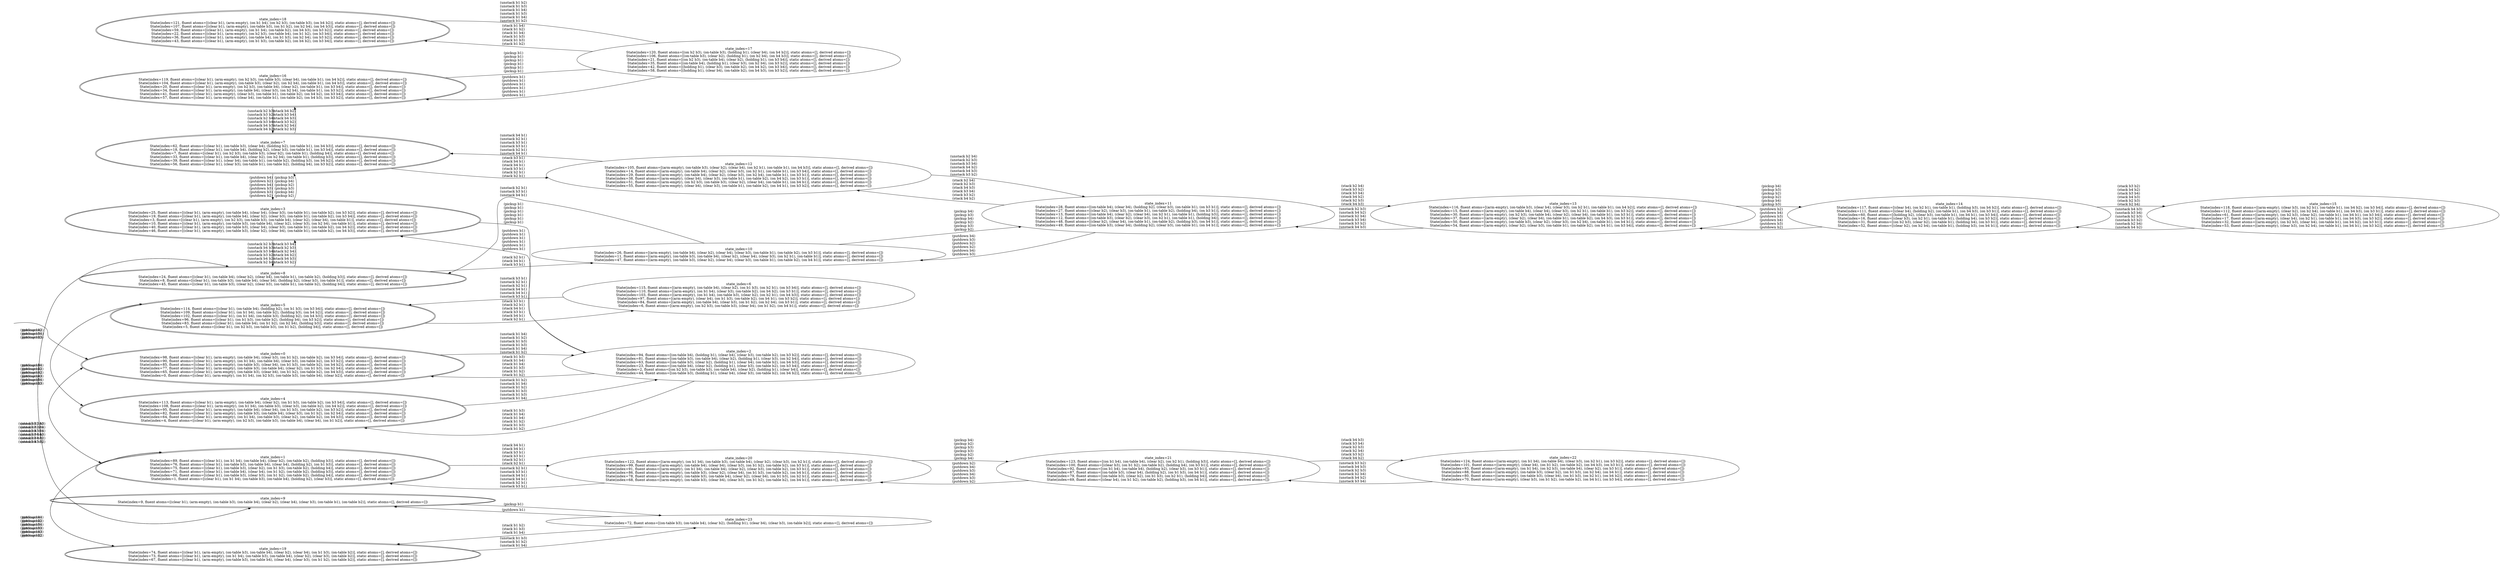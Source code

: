 digraph {
rankdir="LR"
s0[peripheries=2,label="state_index=0
State(index=98, fluent atoms=[(clear b1), (arm-empty), (on-table b4), (clear b3), (on b1 b2), (on-table b2), (on b3 b4)], static atoms=[], derived atoms=[])
State(index=90, fluent atoms=[(clear b1), (arm-empty), (on b1 b4), (on-table b4), (clear b3), (on-table b2), (on b3 b2)], static atoms=[], derived atoms=[])
State(index=85, fluent atoms=[(clear b1), (arm-empty), (on-table b3), (clear b4), (on b1 b3), (on-table b2), (on b4 b2)], static atoms=[], derived atoms=[])
State(index=77, fluent atoms=[(clear b1), (arm-empty), (on-table b3), (on-table b4), (clear b2), (on b1 b3), (on b2 b4)], static atoms=[], derived atoms=[])
State(index=65, fluent atoms=[(clear b1), (arm-empty), (on-table b3), (clear b4), (on b1 b2), (on-table b2), (on b4 b3)], static atoms=[], derived atoms=[])
State(index=0, fluent atoms=[(clear b1), (arm-empty), (on b1 b4), (on b2 b3), (on-table b3), (on-table b4), (clear b2)], static atoms=[], derived atoms=[])
"]
s1[peripheries=2,label="state_index=1
State(index=89, fluent atoms=[(clear b1), (on b1 b4), (on-table b4), (clear b2), (on-table b2), (holding b3)], static atoms=[], derived atoms=[])
State(index=76, fluent atoms=[(clear b1), (on-table b3), (on-table b4), (clear b4), (holding b2), (on b1 b3)], static atoms=[], derived atoms=[])
State(index=75, fluent atoms=[(clear b1), (on-table b3), (clear b2), (on b1 b3), (on-table b2), (holding b4)], static atoms=[], derived atoms=[])
State(index=71, fluent atoms=[(clear b1), (on-table b4), (clear b4), (on b1 b2), (on-table b2), (holding b3)], static atoms=[], derived atoms=[])
State(index=66, fluent atoms=[(clear b1), (on-table b3), (clear b3), (on b1 b2), (on-table b2), (holding b4)], static atoms=[], derived atoms=[])
State(index=1, fluent atoms=[(clear b1), (on b1 b4), (on-table b3), (on-table b4), (holding b2), (clear b3)], static atoms=[], derived atoms=[])
"]
s2[label="state_index=2
State(index=94, fluent atoms=[(on-table b4), (holding b1), (clear b4), (clear b3), (on-table b2), (on b3 b2)], static atoms=[], derived atoms=[])
State(index=81, fluent atoms=[(on-table b3), (on-table b4), (clear b2), (holding b1), (clear b3), (on b2 b4)], static atoms=[], derived atoms=[])
State(index=63, fluent atoms=[(on-table b3), (clear b2), (holding b1), (clear b4), (on-table b2), (on b4 b3)], static atoms=[], derived atoms=[])
State(index=23, fluent atoms=[(on-table b4), (clear b2), (holding b1), (clear b3), (on-table b2), (on b3 b4)], static atoms=[], derived atoms=[])
State(index=2, fluent atoms=[(on b2 b3), (on-table b3), (on-table b4), (clear b2), (holding b1), (clear b4)], static atoms=[], derived atoms=[])
State(index=44, fluent atoms=[(on-table b3), (holding b1), (clear b4), (clear b3), (on-table b2), (on b4 b2)], static atoms=[], derived atoms=[])
"]
s3[peripheries=2,label="state_index=3
State(index=25, fluent atoms=[(clear b1), (arm-empty), (on-table b4), (clear b4), (clear b3), (on-table b1), (on-table b2), (on b3 b2)], static atoms=[], derived atoms=[])
State(index=19, fluent atoms=[(clear b1), (arm-empty), (on-table b4), (clear b2), (clear b3), (on-table b1), (on-table b2), (on b3 b4)], static atoms=[], derived atoms=[])
State(index=3, fluent atoms=[(clear b1), (arm-empty), (on b2 b3), (on-table b3), (on-table b4), (clear b2), (clear b4), (on-table b1)], static atoms=[], derived atoms=[])
State(index=10, fluent atoms=[(clear b1), (arm-empty), (on-table b3), (on-table b4), (clear b2), (clear b3), (on b2 b4), (on-table b1)], static atoms=[], derived atoms=[])
State(index=40, fluent atoms=[(clear b1), (arm-empty), (on-table b3), (clear b4), (clear b3), (on-table b1), (on-table b2), (on b4 b2)], static atoms=[], derived atoms=[])
State(index=46, fluent atoms=[(clear b1), (arm-empty), (on-table b3), (clear b2), (clear b4), (on-table b1), (on-table b2), (on b4 b3)], static atoms=[], derived atoms=[])
"]
s4[peripheries=2,label="state_index=4
State(index=113, fluent atoms=[(clear b1), (arm-empty), (on-table b4), (clear b2), (on b1 b3), (on-table b2), (on b3 b4)], static atoms=[], derived atoms=[])
State(index=108, fluent atoms=[(clear b1), (arm-empty), (on b1 b4), (on-table b3), (clear b3), (on-table b2), (on b4 b2)], static atoms=[], derived atoms=[])
State(index=95, fluent atoms=[(clear b1), (arm-empty), (on-table b4), (clear b4), (on b1 b3), (on-table b2), (on b3 b2)], static atoms=[], derived atoms=[])
State(index=82, fluent atoms=[(clear b1), (arm-empty), (on-table b3), (on-table b4), (clear b3), (on b1 b2), (on b2 b4)], static atoms=[], derived atoms=[])
State(index=64, fluent atoms=[(clear b1), (arm-empty), (on b1 b4), (on-table b3), (clear b2), (on-table b2), (on b4 b3)], static atoms=[], derived atoms=[])
State(index=4, fluent atoms=[(clear b1), (arm-empty), (on b2 b3), (on-table b3), (on-table b4), (clear b4), (on b1 b2)], static atoms=[], derived atoms=[])
"]
s5[peripheries=2,label="state_index=5
State(index=114, fluent atoms=[(clear b1), (on-table b4), (holding b2), (on b1 b3), (on b3 b4)], static atoms=[], derived atoms=[])
State(index=109, fluent atoms=[(clear b1), (on b1 b4), (on-table b2), (holding b3), (on b4 b2)], static atoms=[], derived atoms=[])
State(index=102, fluent atoms=[(clear b1), (on b1 b4), (on-table b3), (holding b2), (on b4 b3)], static atoms=[], derived atoms=[])
State(index=96, fluent atoms=[(clear b1), (on b1 b3), (on-table b2), (holding b4), (on b3 b2)], static atoms=[], derived atoms=[])
State(index=83, fluent atoms=[(clear b1), (on-table b4), (on b1 b2), (on b2 b4), (holding b3)], static atoms=[], derived atoms=[])
State(index=5, fluent atoms=[(clear b1), (on b2 b3), (on-table b3), (on b1 b2), (holding b4)], static atoms=[], derived atoms=[])
"]
s6[label="state_index=6
State(index=115, fluent atoms=[(arm-empty), (on-table b4), (clear b2), (on b1 b3), (on b2 b1), (on b3 b4)], static atoms=[], derived atoms=[])
State(index=110, fluent atoms=[(arm-empty), (on b1 b4), (clear b3), (on-table b2), (on b4 b2), (on b3 b1)], static atoms=[], derived atoms=[])
State(index=103, fluent atoms=[(arm-empty), (on b1 b4), (on-table b3), (clear b2), (on b2 b1), (on b4 b3)], static atoms=[], derived atoms=[])
State(index=97, fluent atoms=[(arm-empty), (clear b4), (on b1 b3), (on-table b2), (on b4 b1), (on b3 b2)], static atoms=[], derived atoms=[])
State(index=84, fluent atoms=[(arm-empty), (on-table b4), (clear b3), (on b1 b2), (on b2 b4), (on b3 b1)], static atoms=[], derived atoms=[])
State(index=6, fluent atoms=[(arm-empty), (on b2 b3), (on-table b3), (clear b4), (on b1 b2), (on b4 b1)], static atoms=[], derived atoms=[])
"]
s7[peripheries=2,label="state_index=7
State(index=62, fluent atoms=[(clear b1), (on-table b3), (clear b4), (holding b2), (on-table b1), (on b4 b3)], static atoms=[], derived atoms=[])
State(index=18, fluent atoms=[(clear b1), (on-table b4), (holding b2), (clear b3), (on-table b1), (on b3 b4)], static atoms=[], derived atoms=[])
State(index=7, fluent atoms=[(clear b1), (on b2 b3), (on-table b3), (clear b2), (on-table b1), (holding b4)], static atoms=[], derived atoms=[])
State(index=33, fluent atoms=[(clear b1), (on-table b4), (clear b2), (on b2 b4), (on-table b1), (holding b3)], static atoms=[], derived atoms=[])
State(index=39, fluent atoms=[(clear b1), (clear b4), (on-table b1), (on-table b2), (holding b3), (on b4 b2)], static atoms=[], derived atoms=[])
State(index=56, fluent atoms=[(clear b1), (clear b3), (on-table b1), (on-table b2), (holding b4), (on b3 b2)], static atoms=[], derived atoms=[])
"]
s8[peripheries=2,label="state_index=8
State(index=24, fluent atoms=[(clear b1), (on-table b4), (clear b2), (clear b4), (on-table b1), (on-table b2), (holding b3)], static atoms=[], derived atoms=[])
State(index=8, fluent atoms=[(clear b1), (on-table b3), (on-table b4), (clear b4), (holding b2), (clear b3), (on-table b1)], static atoms=[], derived atoms=[])
State(index=45, fluent atoms=[(clear b1), (on-table b3), (clear b2), (clear b3), (on-table b1), (on-table b2), (holding b4)], static atoms=[], derived atoms=[])
"]
s9[peripheries=2,label="state_index=9
State(index=9, fluent atoms=[(clear b1), (arm-empty), (on-table b3), (on-table b4), (clear b2), (clear b4), (clear b3), (on-table b1), (on-table b2)], static atoms=[], derived atoms=[])
"]
s10[label="state_index=10
State(index=26, fluent atoms=[(arm-empty), (on-table b4), (clear b2), (clear b4), (clear b3), (on-table b1), (on-table b2), (on b3 b1)], static atoms=[], derived atoms=[])
State(index=11, fluent atoms=[(arm-empty), (on-table b3), (on-table b4), (clear b2), (clear b4), (clear b3), (on b2 b1), (on-table b1)], static atoms=[], derived atoms=[])
State(index=47, fluent atoms=[(arm-empty), (on-table b3), (clear b2), (clear b4), (clear b3), (on-table b1), (on-table b2), (on b4 b1)], static atoms=[], derived atoms=[])
"]
s11[label="state_index=11
State(index=28, fluent atoms=[(on-table b4), (clear b4), (holding b2), (clear b3), (on-table b1), (on b3 b1)], static atoms=[], derived atoms=[])
State(index=27, fluent atoms=[(clear b2), (clear b3), (on-table b1), (on-table b2), (holding b4), (on b3 b1)], static atoms=[], derived atoms=[])
State(index=13, fluent atoms=[(on-table b4), (clear b2), (clear b4), (on b2 b1), (on-table b1), (holding b3)], static atoms=[], derived atoms=[])
State(index=12, fluent atoms=[(on-table b3), (clear b2), (clear b3), (on b2 b1), (on-table b1), (holding b4)], static atoms=[], derived atoms=[])
State(index=48, fluent atoms=[(clear b2), (clear b4), (on-table b1), (on-table b2), (holding b3), (on b4 b1)], static atoms=[], derived atoms=[])
State(index=49, fluent atoms=[(on-table b3), (clear b4), (holding b2), (clear b3), (on-table b1), (on b4 b1)], static atoms=[], derived atoms=[])
"]
s12[label="state_index=12
State(index=105, fluent atoms=[(arm-empty), (on-table b3), (clear b2), (clear b4), (on b2 b1), (on-table b1), (on b4 b3)], static atoms=[], derived atoms=[])
State(index=14, fluent atoms=[(arm-empty), (on-table b4), (clear b2), (clear b3), (on b2 b1), (on-table b1), (on b3 b4)], static atoms=[], derived atoms=[])
State(index=29, fluent atoms=[(arm-empty), (on-table b4), (clear b2), (clear b3), (on b2 b4), (on-table b1), (on b3 b1)], static atoms=[], derived atoms=[])
State(index=38, fluent atoms=[(arm-empty), (clear b4), (clear b3), (on-table b1), (on-table b2), (on b4 b2), (on b3 b1)], static atoms=[], derived atoms=[])
State(index=51, fluent atoms=[(arm-empty), (on b2 b3), (on-table b3), (clear b2), (clear b4), (on-table b1), (on b4 b1)], static atoms=[], derived atoms=[])
State(index=55, fluent atoms=[(arm-empty), (clear b4), (clear b3), (on-table b1), (on-table b2), (on b4 b1), (on b3 b2)], static atoms=[], derived atoms=[])
"]
s13[label="state_index=13
State(index=116, fluent atoms=[(arm-empty), (on-table b3), (clear b4), (clear b3), (on b2 b1), (on-table b1), (on b4 b2)], static atoms=[], derived atoms=[])
State(index=15, fluent atoms=[(arm-empty), (on-table b4), (clear b4), (clear b3), (on b2 b1), (on-table b1), (on b3 b2)], static atoms=[], derived atoms=[])
State(index=30, fluent atoms=[(arm-empty), (on b2 b3), (on-table b4), (clear b2), (clear b4), (on-table b1), (on b3 b1)], static atoms=[], derived atoms=[])
State(index=37, fluent atoms=[(arm-empty), (clear b2), (clear b4), (on-table b1), (on-table b2), (on b4 b3), (on b3 b1)], static atoms=[], derived atoms=[])
State(index=50, fluent atoms=[(arm-empty), (on-table b3), (clear b2), (clear b3), (on b2 b4), (on-table b1), (on b4 b1)], static atoms=[], derived atoms=[])
State(index=54, fluent atoms=[(arm-empty), (clear b2), (clear b3), (on-table b1), (on-table b2), (on b4 b1), (on b3 b4)], static atoms=[], derived atoms=[])
"]
s14[label="state_index=14
State(index=117, fluent atoms=[(clear b4), (on b2 b1), (on-table b1), (holding b3), (on b4 b2)], static atoms=[], derived atoms=[])
State(index=111, fluent atoms=[(clear b4), (holding b2), (on-table b1), (on b4 b3), (on b3 b1)], static atoms=[], derived atoms=[])
State(index=60, fluent atoms=[(holding b2), (clear b3), (on-table b1), (on b4 b1), (on b3 b4)], static atoms=[], derived atoms=[])
State(index=16, fluent atoms=[(clear b3), (on b2 b1), (on-table b1), (holding b4), (on b3 b2)], static atoms=[], derived atoms=[])
State(index=31, fluent atoms=[(on b2 b3), (clear b2), (on-table b1), (holding b4), (on b3 b1)], static atoms=[], derived atoms=[])
State(index=52, fluent atoms=[(clear b2), (on b2 b4), (on-table b1), (holding b3), (on b4 b1)], static atoms=[], derived atoms=[])
"]
s15[label="state_index=15
State(index=118, fluent atoms=[(arm-empty), (clear b3), (on b2 b1), (on-table b1), (on b4 b2), (on b3 b4)], static atoms=[], derived atoms=[])
State(index=112, fluent atoms=[(arm-empty), (clear b2), (on b2 b4), (on-table b1), (on b4 b3), (on b3 b1)], static atoms=[], derived atoms=[])
State(index=61, fluent atoms=[(arm-empty), (on b2 b3), (clear b2), (on-table b1), (on b4 b1), (on b3 b4)], static atoms=[], derived atoms=[])
State(index=17, fluent atoms=[(arm-empty), (clear b4), (on b2 b1), (on-table b1), (on b4 b3), (on b3 b2)], static atoms=[], derived atoms=[])
State(index=32, fluent atoms=[(arm-empty), (on b2 b3), (clear b4), (on-table b1), (on b4 b2), (on b3 b1)], static atoms=[], derived atoms=[])
State(index=53, fluent atoms=[(arm-empty), (clear b3), (on b2 b4), (on-table b1), (on b4 b1), (on b3 b2)], static atoms=[], derived atoms=[])
"]
s16[peripheries=2,label="state_index=16
State(index=119, fluent atoms=[(clear b1), (arm-empty), (on b2 b3), (on-table b3), (clear b4), (on-table b1), (on b4 b2)], static atoms=[], derived atoms=[])
State(index=104, fluent atoms=[(clear b1), (arm-empty), (on-table b3), (clear b2), (on b2 b4), (on-table b1), (on b4 b3)], static atoms=[], derived atoms=[])
State(index=20, fluent atoms=[(clear b1), (arm-empty), (on b2 b3), (on-table b4), (clear b2), (on-table b1), (on b3 b4)], static atoms=[], derived atoms=[])
State(index=34, fluent atoms=[(clear b1), (arm-empty), (on-table b4), (clear b3), (on b2 b4), (on-table b1), (on b3 b2)], static atoms=[], derived atoms=[])
State(index=41, fluent atoms=[(clear b1), (arm-empty), (clear b3), (on-table b1), (on-table b2), (on b4 b2), (on b3 b4)], static atoms=[], derived atoms=[])
State(index=57, fluent atoms=[(clear b1), (arm-empty), (clear b4), (on-table b1), (on-table b2), (on b4 b3), (on b3 b2)], static atoms=[], derived atoms=[])
"]
s17[label="state_index=17
State(index=120, fluent atoms=[(on b2 b3), (on-table b3), (holding b1), (clear b4), (on b4 b2)], static atoms=[], derived atoms=[])
State(index=106, fluent atoms=[(on-table b3), (clear b2), (holding b1), (on b2 b4), (on b4 b3)], static atoms=[], derived atoms=[])
State(index=21, fluent atoms=[(on b2 b3), (on-table b4), (clear b2), (holding b1), (on b3 b4)], static atoms=[], derived atoms=[])
State(index=35, fluent atoms=[(on-table b4), (holding b1), (clear b3), (on b2 b4), (on b3 b2)], static atoms=[], derived atoms=[])
State(index=42, fluent atoms=[(holding b1), (clear b3), (on-table b2), (on b4 b2), (on b3 b4)], static atoms=[], derived atoms=[])
State(index=58, fluent atoms=[(holding b1), (clear b4), (on-table b2), (on b4 b3), (on b3 b2)], static atoms=[], derived atoms=[])
"]
s18[peripheries=2,label="state_index=18
State(index=121, fluent atoms=[(clear b1), (arm-empty), (on b1 b4), (on b2 b3), (on-table b3), (on b4 b2)], static atoms=[], derived atoms=[])
State(index=107, fluent atoms=[(clear b1), (arm-empty), (on-table b3), (on b1 b2), (on b2 b4), (on b4 b3)], static atoms=[], derived atoms=[])
State(index=59, fluent atoms=[(clear b1), (arm-empty), (on b1 b4), (on-table b2), (on b4 b3), (on b3 b2)], static atoms=[], derived atoms=[])
State(index=22, fluent atoms=[(clear b1), (arm-empty), (on b2 b3), (on-table b4), (on b1 b2), (on b3 b4)], static atoms=[], derived atoms=[])
State(index=36, fluent atoms=[(clear b1), (arm-empty), (on-table b4), (on b1 b3), (on b2 b4), (on b3 b2)], static atoms=[], derived atoms=[])
State(index=43, fluent atoms=[(clear b1), (arm-empty), (on b1 b3), (on-table b2), (on b4 b2), (on b3 b4)], static atoms=[], derived atoms=[])
"]
s19[peripheries=2,label="state_index=19
State(index=74, fluent atoms=[(clear b1), (arm-empty), (on-table b3), (on-table b4), (clear b2), (clear b4), (on b1 b3), (on-table b2)], static atoms=[], derived atoms=[])
State(index=73, fluent atoms=[(clear b1), (arm-empty), (on b1 b4), (on-table b3), (on-table b4), (clear b2), (clear b3), (on-table b2)], static atoms=[], derived atoms=[])
State(index=67, fluent atoms=[(clear b1), (arm-empty), (on-table b3), (on-table b4), (clear b4), (clear b3), (on b1 b2), (on-table b2)], static atoms=[], derived atoms=[])
"]
s20[label="state_index=20
State(index=122, fluent atoms=[(arm-empty), (on b1 b4), (on-table b3), (on-table b4), (clear b2), (clear b3), (on b2 b1)], static atoms=[], derived atoms=[])
State(index=99, fluent atoms=[(arm-empty), (on-table b4), (clear b4), (clear b3), (on b1 b2), (on-table b2), (on b3 b1)], static atoms=[], derived atoms=[])
State(index=91, fluent atoms=[(arm-empty), (on b1 b4), (on-table b4), (clear b2), (clear b3), (on-table b2), (on b3 b1)], static atoms=[], derived atoms=[])
State(index=86, fluent atoms=[(arm-empty), (on-table b3), (clear b2), (clear b4), (on b1 b3), (on-table b2), (on b4 b1)], static atoms=[], derived atoms=[])
State(index=78, fluent atoms=[(arm-empty), (on-table b3), (on-table b4), (clear b2), (clear b4), (on b1 b3), (on b2 b1)], static atoms=[], derived atoms=[])
State(index=68, fluent atoms=[(arm-empty), (on-table b3), (clear b4), (clear b3), (on b1 b2), (on-table b2), (on b4 b1)], static atoms=[], derived atoms=[])
"]
s21[label="state_index=21
State(index=123, fluent atoms=[(on b1 b4), (on-table b4), (clear b2), (on b2 b1), (holding b3)], static atoms=[], derived atoms=[])
State(index=100, fluent atoms=[(clear b3), (on b1 b2), (on-table b2), (holding b4), (on b3 b1)], static atoms=[], derived atoms=[])
State(index=92, fluent atoms=[(on b1 b4), (on-table b4), (holding b2), (clear b3), (on b3 b1)], static atoms=[], derived atoms=[])
State(index=87, fluent atoms=[(on-table b3), (clear b4), (holding b2), (on b1 b3), (on b4 b1)], static atoms=[], derived atoms=[])
State(index=79, fluent atoms=[(on-table b3), (clear b2), (on b1 b3), (on b2 b1), (holding b4)], static atoms=[], derived atoms=[])
State(index=69, fluent atoms=[(clear b4), (on b1 b2), (on-table b2), (holding b3), (on b4 b1)], static atoms=[], derived atoms=[])
"]
s22[label="state_index=22
State(index=124, fluent atoms=[(arm-empty), (on b1 b4), (on-table b4), (clear b3), (on b2 b1), (on b3 b2)], static atoms=[], derived atoms=[])
State(index=101, fluent atoms=[(arm-empty), (clear b4), (on b1 b2), (on-table b2), (on b4 b3), (on b3 b1)], static atoms=[], derived atoms=[])
State(index=93, fluent atoms=[(arm-empty), (on b1 b4), (on b2 b3), (on-table b4), (clear b2), (on b3 b1)], static atoms=[], derived atoms=[])
State(index=88, fluent atoms=[(arm-empty), (on-table b3), (clear b2), (on b1 b3), (on b2 b4), (on b4 b1)], static atoms=[], derived atoms=[])
State(index=80, fluent atoms=[(arm-empty), (on-table b3), (clear b4), (on b1 b3), (on b2 b1), (on b4 b2)], static atoms=[], derived atoms=[])
State(index=70, fluent atoms=[(arm-empty), (clear b3), (on b1 b2), (on-table b2), (on b4 b1), (on b3 b4)], static atoms=[], derived atoms=[])
"]
s23[label="state_index=23
State(index=72, fluent atoms=[(on-table b3), (on-table b4), (clear b2), (holding b1), (clear b4), (clear b3), (on-table b2)], static atoms=[], derived atoms=[])
"]
Dangling [ label = "", style = invis ]
{ rank = same; Dangling }
Dangling -> s0
{ rank = same; s15}
{ rank = same; s14}
{ rank = same; s13,s22}
{ rank = same; s11,s21}
{ rank = same; s2,s6,s10,s12,s17,s20,s23}
{ rank = same; s0,s1,s3,s4,s5,s7,s8,s9,s16,s18,s19}
s0->s1 [label="(unstack b2 b3)
(unstack b2 b4)
(unstack b3 b4)
(unstack b4 b3)
(unstack b4 b2)
(unstack b3 b2)
"]
s0->s2 [label="(unstack b1 b4)
(unstack b1 b2)
(unstack b1 b3)
(unstack b1 b3)
(unstack b1 b4)
(unstack b1 b2)
"]
s1->s0 [label="(stack b2 b4)
(stack b3 b2)
(stack b4 b2)
(stack b3 b4)
(stack b2 b3)
(stack b4 b3)
"]
s1->s19 [label="(putdown b4)
(putdown b2)
(putdown b4)
(putdown b3)
(putdown b3)
(putdown b2)
"]
s1->s20 [label="(stack b4 b1)
(stack b4 b1)
(stack b3 b1)
(stack b3 b1)
(stack b2 b1)
(stack b2 b1)
"]
s2->s0 [label="(stack b1 b3)
(stack b1 b4)
(stack b1 b4)
(stack b1 b3)
(stack b1 b2)
(stack b1 b2)
"]
s2->s3 [label="(putdown b1)
(putdown b1)
(putdown b1)
(putdown b1)
(putdown b1)
(putdown b1)
"]
s2->s4 [label="(stack b1 b3)
(stack b1 b4)
(stack b1 b4)
(stack b1 b2)
(stack b1 b3)
(stack b1 b2)
"]
s3->s2 [label="(pickup b1)
(pickup b1)
(pickup b1)
(pickup b1)
(pickup b1)
(pickup b1)
"]
s3->s7 [label="(pickup b3)
(pickup b4)
(pickup b2)
(pickup b3)
(pickup b4)
(pickup b2)
"]
s3->s8 [label="(unstack b2 b3)
(unstack b4 b3)
(unstack b3 b4)
(unstack b3 b2)
(unstack b4 b2)
(unstack b2 b4)
"]
s4->s2 [label="(unstack b1 b2)
(unstack b1 b4)
(unstack b1 b2)
(unstack b1 b3)
(unstack b1 b3)
(unstack b1 b4)
"]
s4->s5 [label="(pickup b3)
(pickup b2)
(pickup b4)
(pickup b4)
(pickup b3)
(pickup b2)
"]
s5->s4 [label="(putdown b4)
(putdown b2)
(putdown b2)
(putdown b3)
(putdown b4)
(putdown b3)
"]
s5->s6 [label="(stack b3 b1)
(stack b2 b1)
(stack b4 b1)
(stack b3 b1)
(stack b4 b1)
(stack b2 b1)
"]
s6->s5 [label="(unstack b3 b1)
(unstack b2 b1)
(unstack b2 b1)
(unstack b4 b1)
(unstack b4 b1)
(unstack b3 b1)
"]
s7->s3 [label="(putdown b4)
(putdown b2)
(putdown b4)
(putdown b3)
(putdown b3)
(putdown b2)
"]
s7->s12 [label="(stack b3 b1)
(stack b4 b1)
(stack b4 b1)
(stack b3 b1)
(stack b2 b1)
(stack b2 b1)
"]
s7->s16 [label="(stack b4 b2)
(stack b3 b4)
(stack b4 b3)
(stack b3 b2)
(stack b2 b4)
(stack b2 b3)
"]
s8->s3 [label="(stack b3 b4)
(stack b2 b3)
(stack b2 b4)
(stack b4 b2)
(stack b4 b3)
(stack b3 b2)
"]
s8->s9 [label="(putdown b2)
(putdown b4)
(putdown b3)
"]
s8->s10 [label="(stack b2 b1)
(stack b4 b1)
(stack b3 b1)
"]
s9->s8 [label="(pickup b4)
(pickup b3)
(pickup b2)
"]
s9->s23 [label="(pickup b1)
"]
s10->s8 [label="(unstack b2 b1)
(unstack b3 b1)
(unstack b4 b1)
"]
s10->s11 [label="(pickup b4)
(pickup b3)
(pickup b4)
(pickup b2)
(pickup b3)
(pickup b2)
"]
s11->s10 [label="(putdown b4)
(putdown b3)
(putdown b2)
(putdown b2)
(putdown b4)
(putdown b3)
"]
s11->s12 [label="(stack b2 b4)
(stack b2 b3)
(stack b4 b3)
(stack b3 b4)
(stack b3 b2)
(stack b4 b2)
"]
s11->s13 [label="(stack b2 b4)
(stack b3 b2)
(stack b3 b4)
(stack b4 b2)
(stack b2 b3)
(stack b4 b3)
"]
s12->s7 [label="(unstack b4 b1)
(unstack b2 b1)
(unstack b3 b1)
(unstack b3 b1)
(unstack b2 b1)
(unstack b4 b1)
"]
s12->s11 [label="(unstack b2 b4)
(unstack b2 b3)
(unstack b3 b4)
(unstack b4 b2)
(unstack b4 b3)
(unstack b3 b2)
"]
s13->s11 [label="(unstack b2 b3)
(unstack b4 b2)
(unstack b2 b4)
(unstack b3 b4)
(unstack b3 b2)
(unstack b4 b3)
"]
s13->s14 [label="(pickup b4)
(pickup b3)
(pickup b2)
(pickup b2)
(pickup b4)
(pickup b3)
"]
s14->s13 [label="(putdown b2)
(putdown b4)
(putdown b3)
(putdown b4)
(putdown b3)
(putdown b2)
"]
s14->s15 [label="(stack b3 b2)
(stack b4 b2)
(stack b3 b4)
(stack b4 b3)
(stack b2 b3)
(stack b2 b4)
"]
s15->s14 [label="(unstack b4 b3)
(unstack b3 b4)
(unstack b2 b3)
(unstack b3 b2)
(unstack b2 b4)
(unstack b4 b2)
"]
s16->s7 [label="(unstack b2 b3)
(unstack b3 b2)
(unstack b2 b4)
(unstack b3 b4)
(unstack b4 b3)
(unstack b4 b2)
"]
s16->s17 [label="(pickup b1)
(pickup b1)
(pickup b1)
(pickup b1)
(pickup b1)
(pickup b1)
"]
s17->s16 [label="(putdown b1)
(putdown b1)
(putdown b1)
(putdown b1)
(putdown b1)
(putdown b1)
"]
s17->s18 [label="(stack b1 b4)
(stack b1 b2)
(stack b1 b4)
(stack b1 b3)
(stack b1 b3)
(stack b1 b2)
"]
s18->s17 [label="(unstack b1 b2)
(unstack b1 b3)
(unstack b1 b4)
(unstack b1 b3)
(unstack b1 b4)
(unstack b1 b2)
"]
s19->s1 [label="(pickup b4)
(pickup b2)
(pickup b3)
(pickup b3)
(pickup b4)
(pickup b2)
"]
s19->s23 [label="(unstack b1 b3)
(unstack b1 b2)
(unstack b1 b4)
"]
s20->s1 [label="(unstack b2 b1)
(unstack b3 b1)
(unstack b4 b1)
(unstack b4 b1)
(unstack b2 b1)
(unstack b3 b1)
"]
s20->s21 [label="(pickup b4)
(pickup b2)
(pickup b3)
(pickup b3)
(pickup b2)
(pickup b4)
"]
s21->s20 [label="(putdown b2)
(putdown b4)
(putdown b3)
(putdown b4)
(putdown b3)
(putdown b2)
"]
s21->s22 [label="(stack b4 b3)
(stack b3 b4)
(stack b2 b3)
(stack b2 b4)
(stack b3 b2)
(stack b4 b2)
"]
s22->s21 [label="(unstack b3 b2)
(unstack b4 b3)
(unstack b2 b3)
(unstack b2 b4)
(unstack b4 b2)
(unstack b3 b4)
"]
s23->s9 [label="(putdown b1)
"]
s23->s19 [label="(stack b1 b2)
(stack b1 b3)
(stack b1 b4)
"]
}
